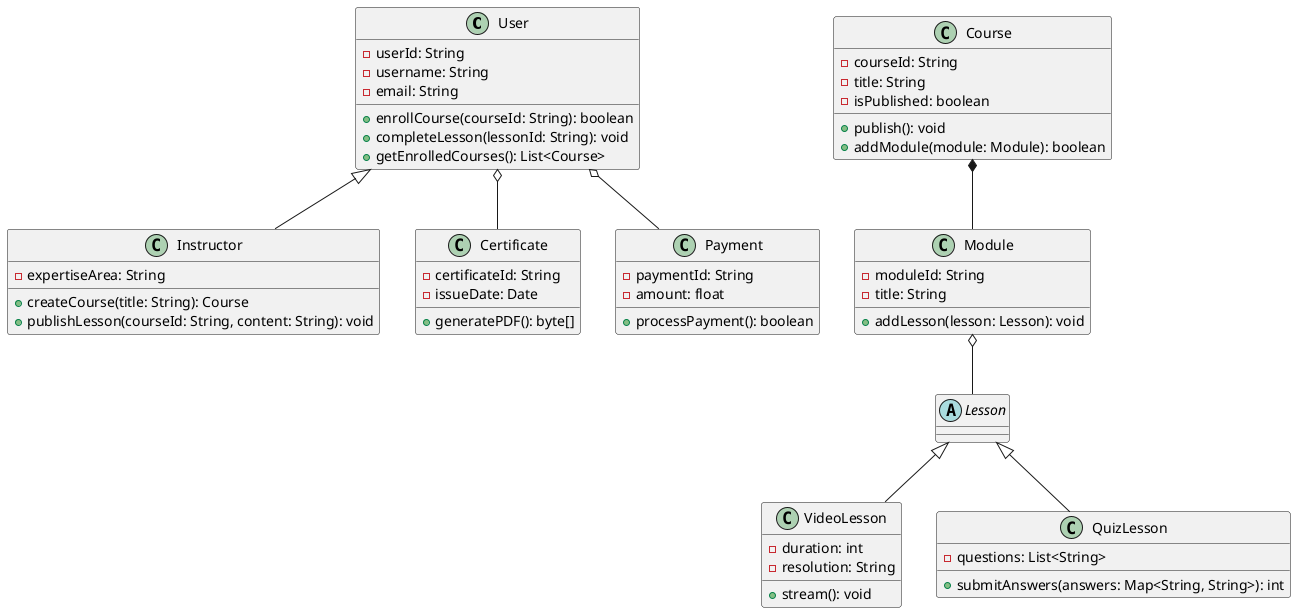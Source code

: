 ```plantuml
@startuml
class User {
    - userId: String
    - username: String
    - email: String
    + enrollCourse(courseId: String): boolean
    + completeLesson(lessonId: String): void
    + getEnrolledCourses(): List<Course>
}

class Instructor {
    - expertiseArea: String
    + createCourse(title: String): Course
    + publishLesson(courseId: String, content: String): void
}

class Certificate {
    - certificateId: String
    - issueDate: Date
    + generatePDF(): byte[]
}

class Payment {
    - paymentId: String
    - amount: float
    + processPayment(): boolean
}

abstract class Lesson {
}

class VideoLesson {
    - duration: int
    - resolution: String
    + stream(): void
}

class QuizLesson {
    - questions: List<String>
    + submitAnswers(answers: Map<String, String>): int
}

class Module {
    - moduleId: String
    - title: String
    + addLesson(lesson: Lesson): void
}

class Course {
    - courseId: String
    - title: String
    - isPublished: boolean
    + publish(): void
    + addModule(module: Module): boolean
}

User <|-- Instructor
Lesson <|-- VideoLesson
Lesson <|-- QuizLesson
User o-- Payment
User o-- Certificate
Course *-- Module
Module o-- Lesson
@enduml
